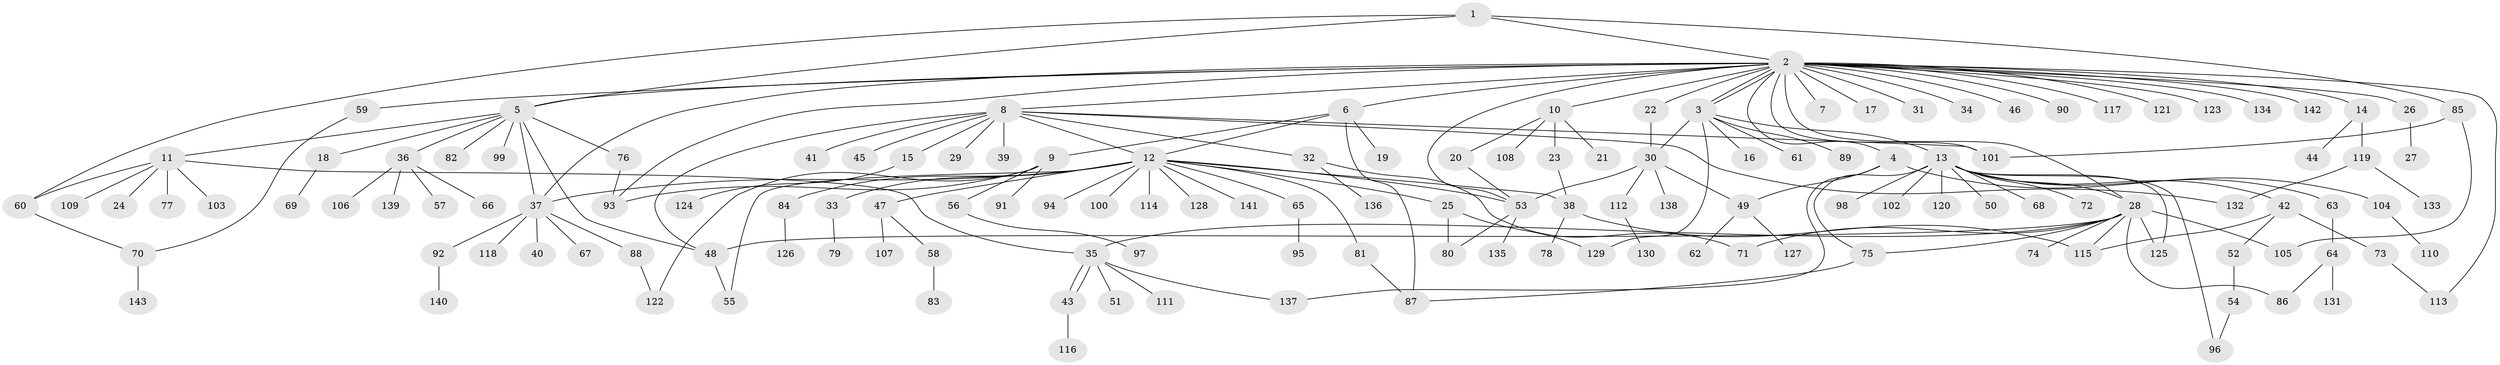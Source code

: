 // Generated by graph-tools (version 1.1) at 2025/01/03/09/25 03:01:55]
// undirected, 143 vertices, 181 edges
graph export_dot {
graph [start="1"]
  node [color=gray90,style=filled];
  1;
  2;
  3;
  4;
  5;
  6;
  7;
  8;
  9;
  10;
  11;
  12;
  13;
  14;
  15;
  16;
  17;
  18;
  19;
  20;
  21;
  22;
  23;
  24;
  25;
  26;
  27;
  28;
  29;
  30;
  31;
  32;
  33;
  34;
  35;
  36;
  37;
  38;
  39;
  40;
  41;
  42;
  43;
  44;
  45;
  46;
  47;
  48;
  49;
  50;
  51;
  52;
  53;
  54;
  55;
  56;
  57;
  58;
  59;
  60;
  61;
  62;
  63;
  64;
  65;
  66;
  67;
  68;
  69;
  70;
  71;
  72;
  73;
  74;
  75;
  76;
  77;
  78;
  79;
  80;
  81;
  82;
  83;
  84;
  85;
  86;
  87;
  88;
  89;
  90;
  91;
  92;
  93;
  94;
  95;
  96;
  97;
  98;
  99;
  100;
  101;
  102;
  103;
  104;
  105;
  106;
  107;
  108;
  109;
  110;
  111;
  112;
  113;
  114;
  115;
  116;
  117;
  118;
  119;
  120;
  121;
  122;
  123;
  124;
  125;
  126;
  127;
  128;
  129;
  130;
  131;
  132;
  133;
  134;
  135;
  136;
  137;
  138;
  139;
  140;
  141;
  142;
  143;
  1 -- 2;
  1 -- 5;
  1 -- 60;
  1 -- 85;
  2 -- 3;
  2 -- 3;
  2 -- 4;
  2 -- 5;
  2 -- 6;
  2 -- 7;
  2 -- 8;
  2 -- 10;
  2 -- 14;
  2 -- 17;
  2 -- 22;
  2 -- 26;
  2 -- 28;
  2 -- 31;
  2 -- 34;
  2 -- 37;
  2 -- 46;
  2 -- 53;
  2 -- 59;
  2 -- 90;
  2 -- 93;
  2 -- 101;
  2 -- 113;
  2 -- 117;
  2 -- 121;
  2 -- 123;
  2 -- 134;
  2 -- 142;
  3 -- 13;
  3 -- 16;
  3 -- 30;
  3 -- 61;
  3 -- 89;
  3 -- 129;
  4 -- 49;
  4 -- 104;
  4 -- 137;
  5 -- 11;
  5 -- 18;
  5 -- 36;
  5 -- 37;
  5 -- 48;
  5 -- 76;
  5 -- 82;
  5 -- 99;
  6 -- 9;
  6 -- 12;
  6 -- 19;
  6 -- 87;
  8 -- 12;
  8 -- 15;
  8 -- 29;
  8 -- 32;
  8 -- 39;
  8 -- 41;
  8 -- 45;
  8 -- 48;
  8 -- 101;
  8 -- 132;
  9 -- 56;
  9 -- 91;
  9 -- 93;
  9 -- 122;
  10 -- 20;
  10 -- 21;
  10 -- 23;
  10 -- 108;
  11 -- 24;
  11 -- 35;
  11 -- 60;
  11 -- 77;
  11 -- 103;
  11 -- 109;
  12 -- 25;
  12 -- 33;
  12 -- 37;
  12 -- 38;
  12 -- 47;
  12 -- 53;
  12 -- 55;
  12 -- 65;
  12 -- 81;
  12 -- 84;
  12 -- 94;
  12 -- 100;
  12 -- 114;
  12 -- 128;
  12 -- 141;
  13 -- 28;
  13 -- 42;
  13 -- 50;
  13 -- 63;
  13 -- 68;
  13 -- 72;
  13 -- 75;
  13 -- 96;
  13 -- 98;
  13 -- 102;
  13 -- 120;
  13 -- 125;
  14 -- 44;
  14 -- 119;
  15 -- 124;
  18 -- 69;
  20 -- 53;
  22 -- 30;
  23 -- 38;
  25 -- 80;
  25 -- 129;
  26 -- 27;
  28 -- 35;
  28 -- 48;
  28 -- 71;
  28 -- 74;
  28 -- 75;
  28 -- 86;
  28 -- 105;
  28 -- 115;
  28 -- 125;
  30 -- 49;
  30 -- 53;
  30 -- 112;
  30 -- 138;
  32 -- 71;
  32 -- 136;
  33 -- 79;
  35 -- 43;
  35 -- 43;
  35 -- 51;
  35 -- 111;
  35 -- 137;
  36 -- 57;
  36 -- 66;
  36 -- 106;
  36 -- 139;
  37 -- 40;
  37 -- 67;
  37 -- 88;
  37 -- 92;
  37 -- 118;
  38 -- 78;
  38 -- 115;
  42 -- 52;
  42 -- 73;
  42 -- 115;
  43 -- 116;
  47 -- 58;
  47 -- 107;
  48 -- 55;
  49 -- 62;
  49 -- 127;
  52 -- 54;
  53 -- 80;
  53 -- 135;
  54 -- 96;
  56 -- 97;
  58 -- 83;
  59 -- 70;
  60 -- 70;
  63 -- 64;
  64 -- 86;
  64 -- 131;
  65 -- 95;
  70 -- 143;
  73 -- 113;
  75 -- 87;
  76 -- 93;
  81 -- 87;
  84 -- 126;
  85 -- 101;
  85 -- 105;
  88 -- 122;
  92 -- 140;
  104 -- 110;
  112 -- 130;
  119 -- 132;
  119 -- 133;
}
